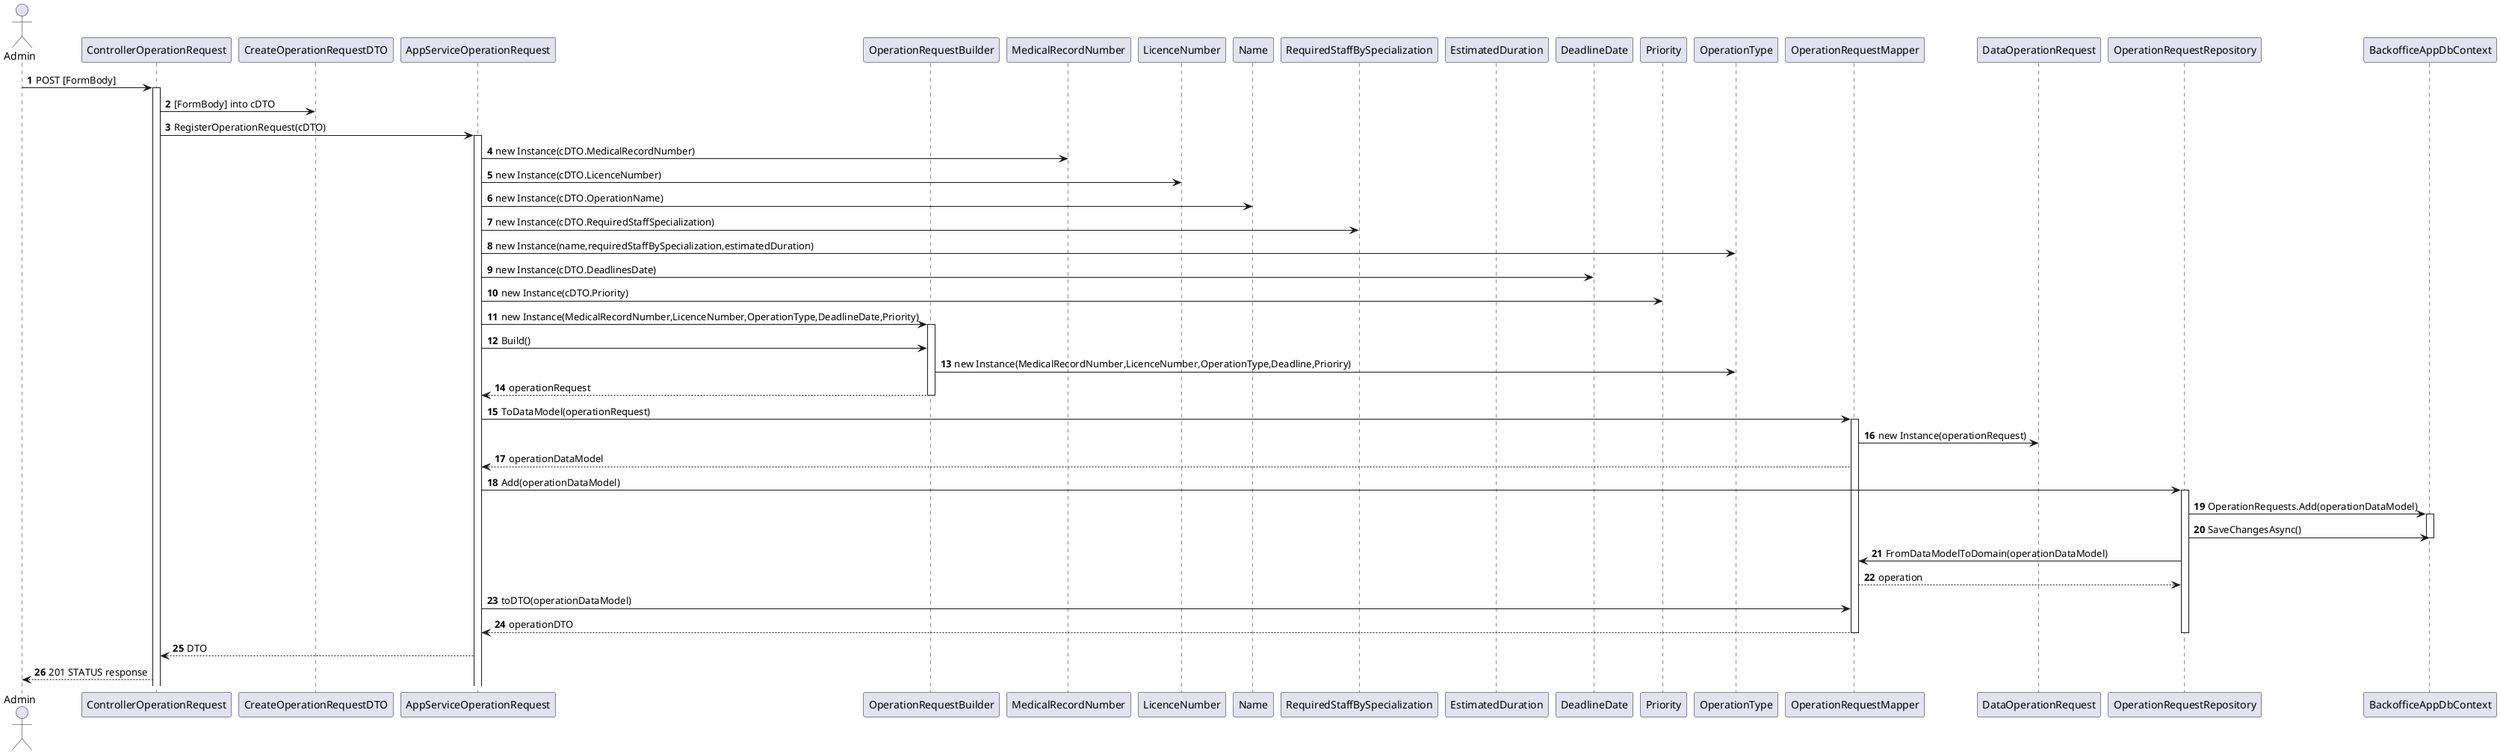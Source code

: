 @startuml
'https://plantuml.com/sequence-diagram

autonumber

actor "Admin" as adm


participant ControllerOperationRequest as ct
participant CreateOperationRequestDTO as cdto
participant AppServiceOperationRequest as service
participant OperationRequestBuilder as builder
participant MedicalRecordNumber as mrn
participant LicenceNumber as ln
participant OperationType as op
participant Name as name
participant RequiredStaffBySpecialization as rss
participant EstimatedDuration as ed
participant DeadlineDate as dd
participant Priority as pr
participant OperationRequest as op
participant OperationRequestMapper as mapper
participant DataOperationRequest as data
participant OperationRequestRepository as repository
participant BackofficeAppDbContext as db
adm -> ct: POST [FormBody]


activate ct
ct -> cdto : [FormBody] into cDTO
ct -> service : RegisterOperationRequest(cDTO)
activate service

service -> mrn : new Instance(cDTO.MedicalRecordNumber)
service -> ln : new Instance(cDTO.LicenceNumber)
service -> name : new Instance(cDTO.OperationName)
service -> rss : new Instance(cDTO.RequiredStaffSpecialization)
service -> op : new Instance(name,requiredStaffBySpecialization,estimatedDuration)
service -> dd : new Instance(cDTO.DeadlinesDate)
service -> pr : new Instance(cDTO.Priority)
service -> builder : new Instance(MedicalRecordNumber,LicenceNumber,OperationType,DeadlineDate,Priority)
activate builder
service -> builder : Build()
builder -> op : new Instance(MedicalRecordNumber,LicenceNumber,OperationType,Deadline,Prioriry)
builder --> service : operationRequest
deactivate builder
service -> mapper : ToDataModel(operationRequest)
activate mapper
mapper -> data : new Instance(operationRequest)
mapper --> service : operationDataModel

service -> repository : Add(operationDataModel)
activate repository
repository -> db : OperationRequests.Add(operationDataModel)
activate db
repository -> db : SaveChangesAsync()
deactivate db
repository -> mapper : FromDataModelToDomain(operationDataModel)
mapper --> repository : operation
service -> mapper : toDTO(operationDataModel)
mapper --> service : operationDTO
deactivate mapper



deactivate repository
service --> ct : DTO





ct --> adm : 201 STATUS response





@enduml